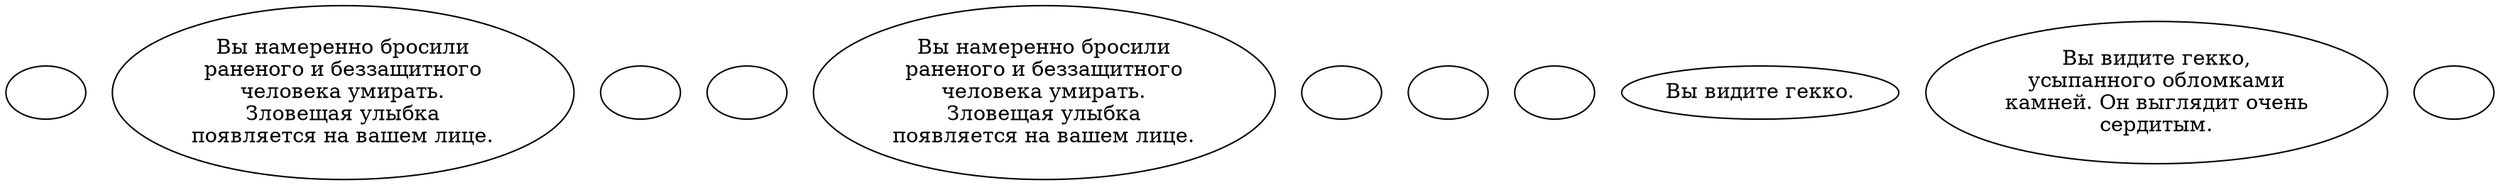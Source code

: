digraph tribec10 {
  "start" [style=filled       fillcolor="#FFFFFF"       color="#000000"]
  "start" [label=""]
  "critter_p_proc" [style=filled       fillcolor="#FFFFFF"       color="#000000"]
  "critter_p_proc" [label="Вы намеренно бросили\nраненого и беззащитного\nчеловека умирать.\nЗловещая улыбка\nпоявляется на вашем лице."]
  "combat_p_proc" [style=filled       fillcolor="#FFFFFF"       color="#000000"]
  "combat_p_proc" [label=""]
  "pickup_p_proc" [style=filled       fillcolor="#FFFFFF"       color="#000000"]
  "pickup_p_proc" [label=""]
  "destroy_p_proc" [style=filled       fillcolor="#FFFFFF"       color="#000000"]
  "destroy_p_proc" [label="Вы намеренно бросили\nраненого и беззащитного\nчеловека умирать.\nЗловещая улыбка\nпоявляется на вашем лице."]
  "use_skill_on_p_proc" [style=filled       fillcolor="#FFFFFF"       color="#000000"]
  "use_skill_on_p_proc" [label=""]
  "map_enter_p_proc" [style=filled       fillcolor="#FFFFFF"       color="#000000"]
  "map_enter_p_proc" [label=""]
  "map_update_p_proc" [style=filled       fillcolor="#FFFFFF"       color="#000000"]
  "map_update_p_proc" [label=""]
  "look_at_p_proc" [style=filled       fillcolor="#FFFFFF"       color="#000000"]
  "look_at_p_proc" [label="Вы видите гекко."]
  "description_p_proc" [style=filled       fillcolor="#FFFFFF"       color="#000000"]
  "description_p_proc" [label="Вы видите гекко,\nусыпанного обломками\nкамней. Он выглядит очень\nсердитым."]
  "damage_p_proc" [style=filled       fillcolor="#FFFFFF"       color="#000000"]
  "damage_p_proc" [label=""]
}